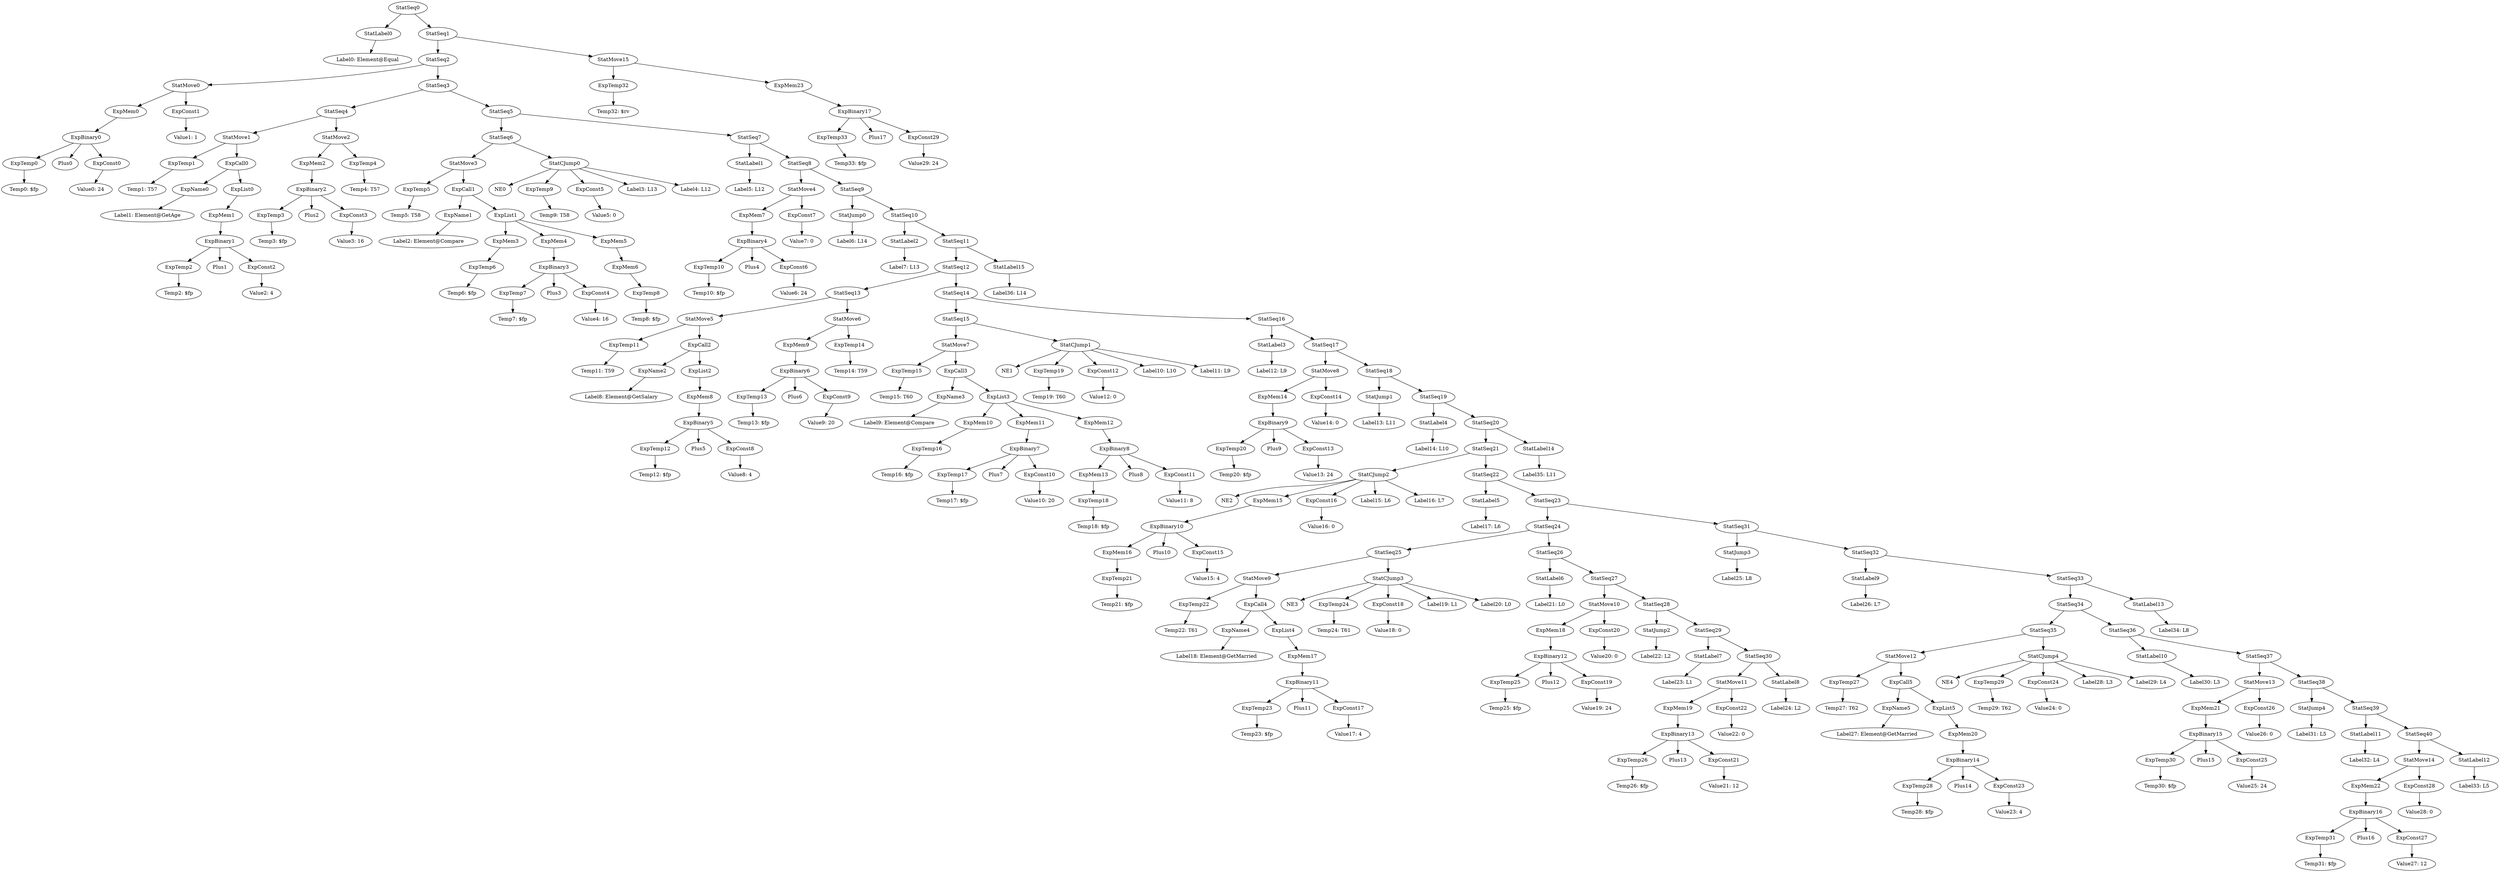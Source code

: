 digraph {
	ordering = out;
	ExpMem23 -> ExpBinary17;
	ExpConst29 -> "Value29: 24";
	ExpBinary17 -> ExpTemp33;
	ExpBinary17 -> Plus17;
	ExpBinary17 -> ExpConst29;
	ExpTemp33 -> "Temp33: $fp";
	StatMove15 -> ExpTemp32;
	StatMove15 -> ExpMem23;
	ExpTemp32 -> "Temp32: $rv";
	StatLabel15 -> "Label36: L14";
	StatCJump1 -> NE1;
	StatCJump1 -> ExpTemp19;
	StatCJump1 -> ExpConst12;
	StatCJump1 -> "Label10: L10";
	StatCJump1 -> "Label11: L9";
	ExpCall3 -> ExpName3;
	ExpCall3 -> ExpList3;
	ExpConst25 -> "Value25: 24";
	ExpMem12 -> ExpBinary8;
	ExpConst11 -> "Value11: 8";
	StatMove11 -> ExpMem19;
	StatMove11 -> ExpConst22;
	StatSeq13 -> StatMove5;
	StatSeq13 -> StatMove6;
	ExpTemp23 -> "Temp23: $fp";
	ExpList3 -> ExpMem10;
	ExpList3 -> ExpMem11;
	ExpList3 -> ExpMem12;
	ExpTemp10 -> "Temp10: $fp";
	ExpName3 -> "Label9: Element@Compare";
	ExpConst19 -> "Value19: 24";
	StatMove12 -> ExpTemp27;
	StatMove12 -> ExpCall5;
	ExpTemp16 -> "Temp16: $fp";
	StatCJump2 -> NE2;
	StatCJump2 -> ExpMem15;
	StatCJump2 -> ExpConst16;
	StatCJump2 -> "Label15: L6";
	StatCJump2 -> "Label16: L7";
	ExpBinary6 -> ExpTemp13;
	ExpBinary6 -> Plus6;
	ExpBinary6 -> ExpConst9;
	ExpTemp13 -> "Temp13: $fp";
	ExpList2 -> ExpMem8;
	ExpTemp22 -> "Temp22: T61";
	StatLabel2 -> "Label7: L13";
	StatMove5 -> ExpTemp11;
	StatMove5 -> ExpCall2;
	ExpConst10 -> "Value10: 20";
	ExpBinary1 -> ExpTemp2;
	ExpBinary1 -> Plus1;
	ExpBinary1 -> ExpConst2;
	ExpName2 -> "Label8: Element@GetSalary";
	StatSeq7 -> StatLabel1;
	StatSeq7 -> StatSeq8;
	StatSeq16 -> StatLabel3;
	StatSeq16 -> StatSeq17;
	ExpConst27 -> "Value27: 12";
	ExpTemp17 -> "Temp17: $fp";
	ExpConst3 -> "Value3: 16";
	ExpTemp2 -> "Temp2: $fp";
	StatLabel11 -> "Label32: L4";
	StatSeq9 -> StatJump0;
	StatSeq9 -> StatSeq10;
	ExpCall0 -> ExpName0;
	ExpCall0 -> ExpList0;
	StatJump1 -> "Label13: L11";
	ExpTemp12 -> "Temp12: $fp";
	ExpTemp14 -> "Temp14: T59";
	StatLabel6 -> "Label21: L0";
	StatSeq11 -> StatSeq12;
	StatSeq11 -> StatLabel15;
	ExpMem2 -> ExpBinary2;
	StatLabel1 -> "Label5: L12";
	ExpName0 -> "Label1: Element@GetAge";
	ExpConst8 -> "Value8: 4";
	ExpTemp20 -> "Temp20: $fp";
	StatLabel12 -> "Label33: L5";
	ExpBinary0 -> ExpTemp0;
	ExpBinary0 -> Plus0;
	ExpBinary0 -> ExpConst0;
	ExpBinary11 -> ExpTemp23;
	ExpBinary11 -> Plus11;
	ExpBinary11 -> ExpConst17;
	StatSeq8 -> StatMove4;
	StatSeq8 -> StatSeq9;
	ExpMem8 -> ExpBinary5;
	StatSeq6 -> StatMove3;
	StatSeq6 -> StatCJump0;
	ExpTemp11 -> "Temp11: T59";
	StatSeq0 -> StatLabel0;
	StatSeq0 -> StatSeq1;
	ExpConst23 -> "Value23: 4";
	ExpMem21 -> ExpBinary15;
	ExpTemp1 -> "Temp1: T57";
	ExpBinary4 -> ExpTemp10;
	ExpBinary4 -> Plus4;
	ExpBinary4 -> ExpConst6;
	ExpList1 -> ExpMem3;
	ExpList1 -> ExpMem4;
	ExpList1 -> ExpMem5;
	ExpTemp5 -> "Temp5: T58";
	ExpMem9 -> ExpBinary6;
	ExpConst6 -> "Value6: 24";
	ExpMem1 -> ExpBinary1;
	ExpConst0 -> "Value0: 24";
	StatSeq4 -> StatMove1;
	StatSeq4 -> StatMove2;
	ExpMem0 -> ExpBinary0;
	StatMove1 -> ExpTemp1;
	StatMove1 -> ExpCall0;
	ExpConst12 -> "Value12: 0";
	ExpBinary5 -> ExpTemp12;
	ExpBinary5 -> Plus5;
	ExpBinary5 -> ExpConst8;
	ExpBinary7 -> ExpTemp17;
	ExpBinary7 -> Plus7;
	ExpBinary7 -> ExpConst10;
	ExpBinary9 -> ExpTemp20;
	ExpBinary9 -> Plus9;
	ExpBinary9 -> ExpConst13;
	ExpTemp8 -> "Temp8: $fp";
	ExpMem15 -> ExpBinary10;
	ExpMem16 -> ExpTemp21;
	ExpBinary2 -> ExpTemp3;
	ExpBinary2 -> Plus2;
	ExpBinary2 -> ExpConst3;
	ExpTemp19 -> "Temp19: T60";
	StatSeq17 -> StatMove8;
	StatSeq17 -> StatSeq18;
	StatSeq1 -> StatSeq2;
	StatSeq1 -> StatMove15;
	StatSeq30 -> StatMove11;
	StatSeq30 -> StatLabel8;
	StatCJump0 -> NE0;
	StatCJump0 -> ExpTemp9;
	StatCJump0 -> ExpConst5;
	StatCJump0 -> "Label3: L13";
	StatCJump0 -> "Label4: L12";
	StatSeq5 -> StatSeq6;
	StatSeq5 -> StatSeq7;
	StatMove0 -> ExpMem0;
	StatMove0 -> ExpConst1;
	ExpBinary14 -> ExpTemp28;
	ExpBinary14 -> Plus14;
	ExpBinary14 -> ExpConst23;
	ExpConst1 -> "Value1: 1";
	StatMove2 -> ExpMem2;
	StatMove2 -> ExpTemp4;
	ExpBinary13 -> ExpTemp26;
	ExpBinary13 -> Plus13;
	ExpBinary13 -> ExpConst21;
	StatSeq12 -> StatSeq13;
	StatSeq12 -> StatSeq14;
	ExpTemp4 -> "Temp4: T57";
	StatLabel5 -> "Label17: L6";
	ExpTemp0 -> "Temp0: $fp";
	StatMove7 -> ExpTemp15;
	StatMove7 -> ExpCall3;
	ExpTemp7 -> "Temp7: $fp";
	StatSeq33 -> StatSeq34;
	StatSeq33 -> StatLabel13;
	StatSeq15 -> StatMove7;
	StatSeq15 -> StatCJump1;
	ExpBinary3 -> ExpTemp7;
	ExpBinary3 -> Plus3;
	ExpBinary3 -> ExpConst4;
	StatSeq3 -> StatSeq4;
	StatSeq3 -> StatSeq5;
	StatLabel0 -> "Label0: Element@Equal";
	ExpConst24 -> "Value24: 0";
	ExpMem13 -> ExpTemp18;
	StatCJump4 -> NE4;
	StatCJump4 -> ExpTemp29;
	StatCJump4 -> ExpConst24;
	StatCJump4 -> "Label28: L3";
	StatCJump4 -> "Label29: L4";
	StatSeq14 -> StatSeq15;
	StatSeq14 -> StatSeq16;
	ExpTemp15 -> "Temp15: T60";
	StatMove13 -> ExpMem21;
	StatMove13 -> ExpConst26;
	ExpName1 -> "Label2: Element@Compare";
	StatJump0 -> "Label6: L14";
	ExpBinary8 -> ExpMem13;
	ExpBinary8 -> Plus8;
	ExpBinary8 -> ExpConst11;
	ExpConst5 -> "Value5: 0";
	StatSeq26 -> StatLabel6;
	StatSeq26 -> StatSeq27;
	ExpCall1 -> ExpName1;
	ExpCall1 -> ExpList1;
	ExpMem19 -> ExpBinary13;
	ExpMem3 -> ExpTemp6;
	ExpCall2 -> ExpName2;
	ExpCall2 -> ExpList2;
	ExpConst2 -> "Value2: 4";
	ExpConst4 -> "Value4: 16";
	ExpCall4 -> ExpName4;
	ExpCall4 -> ExpList4;
	StatJump3 -> "Label25: L8";
	ExpMem7 -> ExpBinary4;
	ExpConst13 -> "Value13: 24";
	StatSeq31 -> StatJump3;
	StatSeq31 -> StatSeq32;
	ExpMem14 -> ExpBinary9;
	StatSeq32 -> StatLabel9;
	StatSeq32 -> StatSeq33;
	ExpTemp28 -> "Temp28: $fp";
	StatMove8 -> ExpMem14;
	StatMove8 -> ExpConst14;
	StatLabel7 -> "Label23: L1";
	ExpConst9 -> "Value9: 20";
	ExpConst14 -> "Value14: 0";
	StatLabel3 -> "Label12: L9";
	StatSeq18 -> StatJump1;
	StatSeq18 -> StatSeq19;
	StatLabel4 -> "Label14: L10";
	StatSeq23 -> StatSeq24;
	StatSeq23 -> StatSeq31;
	ExpConst7 -> "Value7: 0";
	ExpTemp21 -> "Temp21: $fp";
	ExpBinary10 -> ExpMem16;
	ExpBinary10 -> Plus10;
	ExpBinary10 -> ExpConst15;
	ExpConst15 -> "Value15: 4";
	ExpMem6 -> ExpTemp8;
	ExpConst16 -> "Value16: 0";
	StatSeq21 -> StatCJump2;
	StatSeq21 -> StatSeq22;
	StatSeq19 -> StatLabel4;
	StatSeq19 -> StatSeq20;
	StatSeq22 -> StatLabel5;
	StatSeq22 -> StatSeq23;
	StatMove4 -> ExpMem7;
	StatMove4 -> ExpConst7;
	StatMove9 -> ExpTemp22;
	StatMove9 -> ExpCall4;
	ExpName4 -> "Label18: Element@GetMarried";
	ExpConst17 -> "Value17: 4";
	ExpMem17 -> ExpBinary11;
	ExpList4 -> ExpMem17;
	ExpTemp27 -> "Temp27: T62";
	StatMove3 -> ExpTemp5;
	StatMove3 -> ExpCall1;
	StatSeq25 -> StatMove9;
	StatSeq25 -> StatCJump3;
	StatCJump3 -> NE3;
	StatCJump3 -> ExpTemp24;
	StatCJump3 -> ExpConst18;
	StatCJump3 -> "Label19: L1";
	StatCJump3 -> "Label20: L0";
	ExpConst26 -> "Value26: 0";
	ExpConst18 -> "Value18: 0";
	StatMove6 -> ExpMem9;
	StatMove6 -> ExpTemp14;
	ExpBinary12 -> ExpTemp25;
	ExpBinary12 -> Plus12;
	ExpBinary12 -> ExpConst19;
	ExpName5 -> "Label27: Element@GetMarried";
	StatSeq24 -> StatSeq25;
	StatSeq24 -> StatSeq26;
	ExpTemp25 -> "Temp25: $fp";
	ExpMem18 -> ExpBinary12;
	ExpMem4 -> ExpBinary3;
	StatMove10 -> ExpMem18;
	StatMove10 -> ExpConst20;
	StatSeq39 -> StatLabel11;
	StatSeq39 -> StatSeq40;
	ExpTemp9 -> "Temp9: T58";
	StatSeq27 -> StatMove10;
	StatSeq27 -> StatSeq28;
	StatJump2 -> "Label22: L2";
	StatLabel10 -> "Label30: L3";
	StatSeq28 -> StatJump2;
	StatSeq28 -> StatSeq29;
	ExpConst20 -> "Value20: 0";
	StatSeq29 -> StatLabel7;
	StatSeq29 -> StatSeq30;
	ExpTemp26 -> "Temp26: $fp";
	ExpConst21 -> "Value21: 12";
	ExpList0 -> ExpMem1;
	ExpConst22 -> "Value22: 0";
	StatSeq34 -> StatSeq35;
	StatSeq34 -> StatSeq36;
	StatSeq37 -> StatMove13;
	StatSeq37 -> StatSeq38;
	ExpTemp3 -> "Temp3: $fp";
	ExpTemp6 -> "Temp6: $fp";
	StatLabel8 -> "Label24: L2";
	StatLabel9 -> "Label26: L7";
	ExpCall5 -> ExpName5;
	ExpCall5 -> ExpList5;
	ExpMem20 -> ExpBinary14;
	ExpTemp31 -> "Temp31: $fp";
	ExpTemp24 -> "Temp24: T61";
	ExpList5 -> ExpMem20;
	StatSeq38 -> StatJump4;
	StatSeq38 -> StatSeq39;
	StatSeq35 -> StatMove12;
	StatSeq35 -> StatCJump4;
	StatMove14 -> ExpMem22;
	StatMove14 -> ExpConst28;
	ExpTemp29 -> "Temp29: T62";
	ExpMem11 -> ExpBinary7;
	StatSeq36 -> StatLabel10;
	StatSeq36 -> StatSeq37;
	ExpTemp30 -> "Temp30: $fp";
	ExpMem10 -> ExpTemp16;
	StatJump4 -> "Label31: L5";
	ExpBinary16 -> ExpTemp31;
	ExpBinary16 -> Plus16;
	ExpBinary16 -> ExpConst27;
	ExpTemp18 -> "Temp18: $fp";
	ExpConst28 -> "Value28: 0";
	ExpMem5 -> ExpMem6;
	ExpMem22 -> ExpBinary16;
	StatSeq40 -> StatMove14;
	StatSeq40 -> StatLabel12;
	StatSeq2 -> StatMove0;
	StatSeq2 -> StatSeq3;
	StatLabel13 -> "Label34: L8";
	ExpBinary15 -> ExpTemp30;
	ExpBinary15 -> Plus15;
	ExpBinary15 -> ExpConst25;
	StatSeq20 -> StatSeq21;
	StatSeq20 -> StatLabel14;
	StatSeq10 -> StatLabel2;
	StatSeq10 -> StatSeq11;
	StatLabel14 -> "Label35: L11";
}

